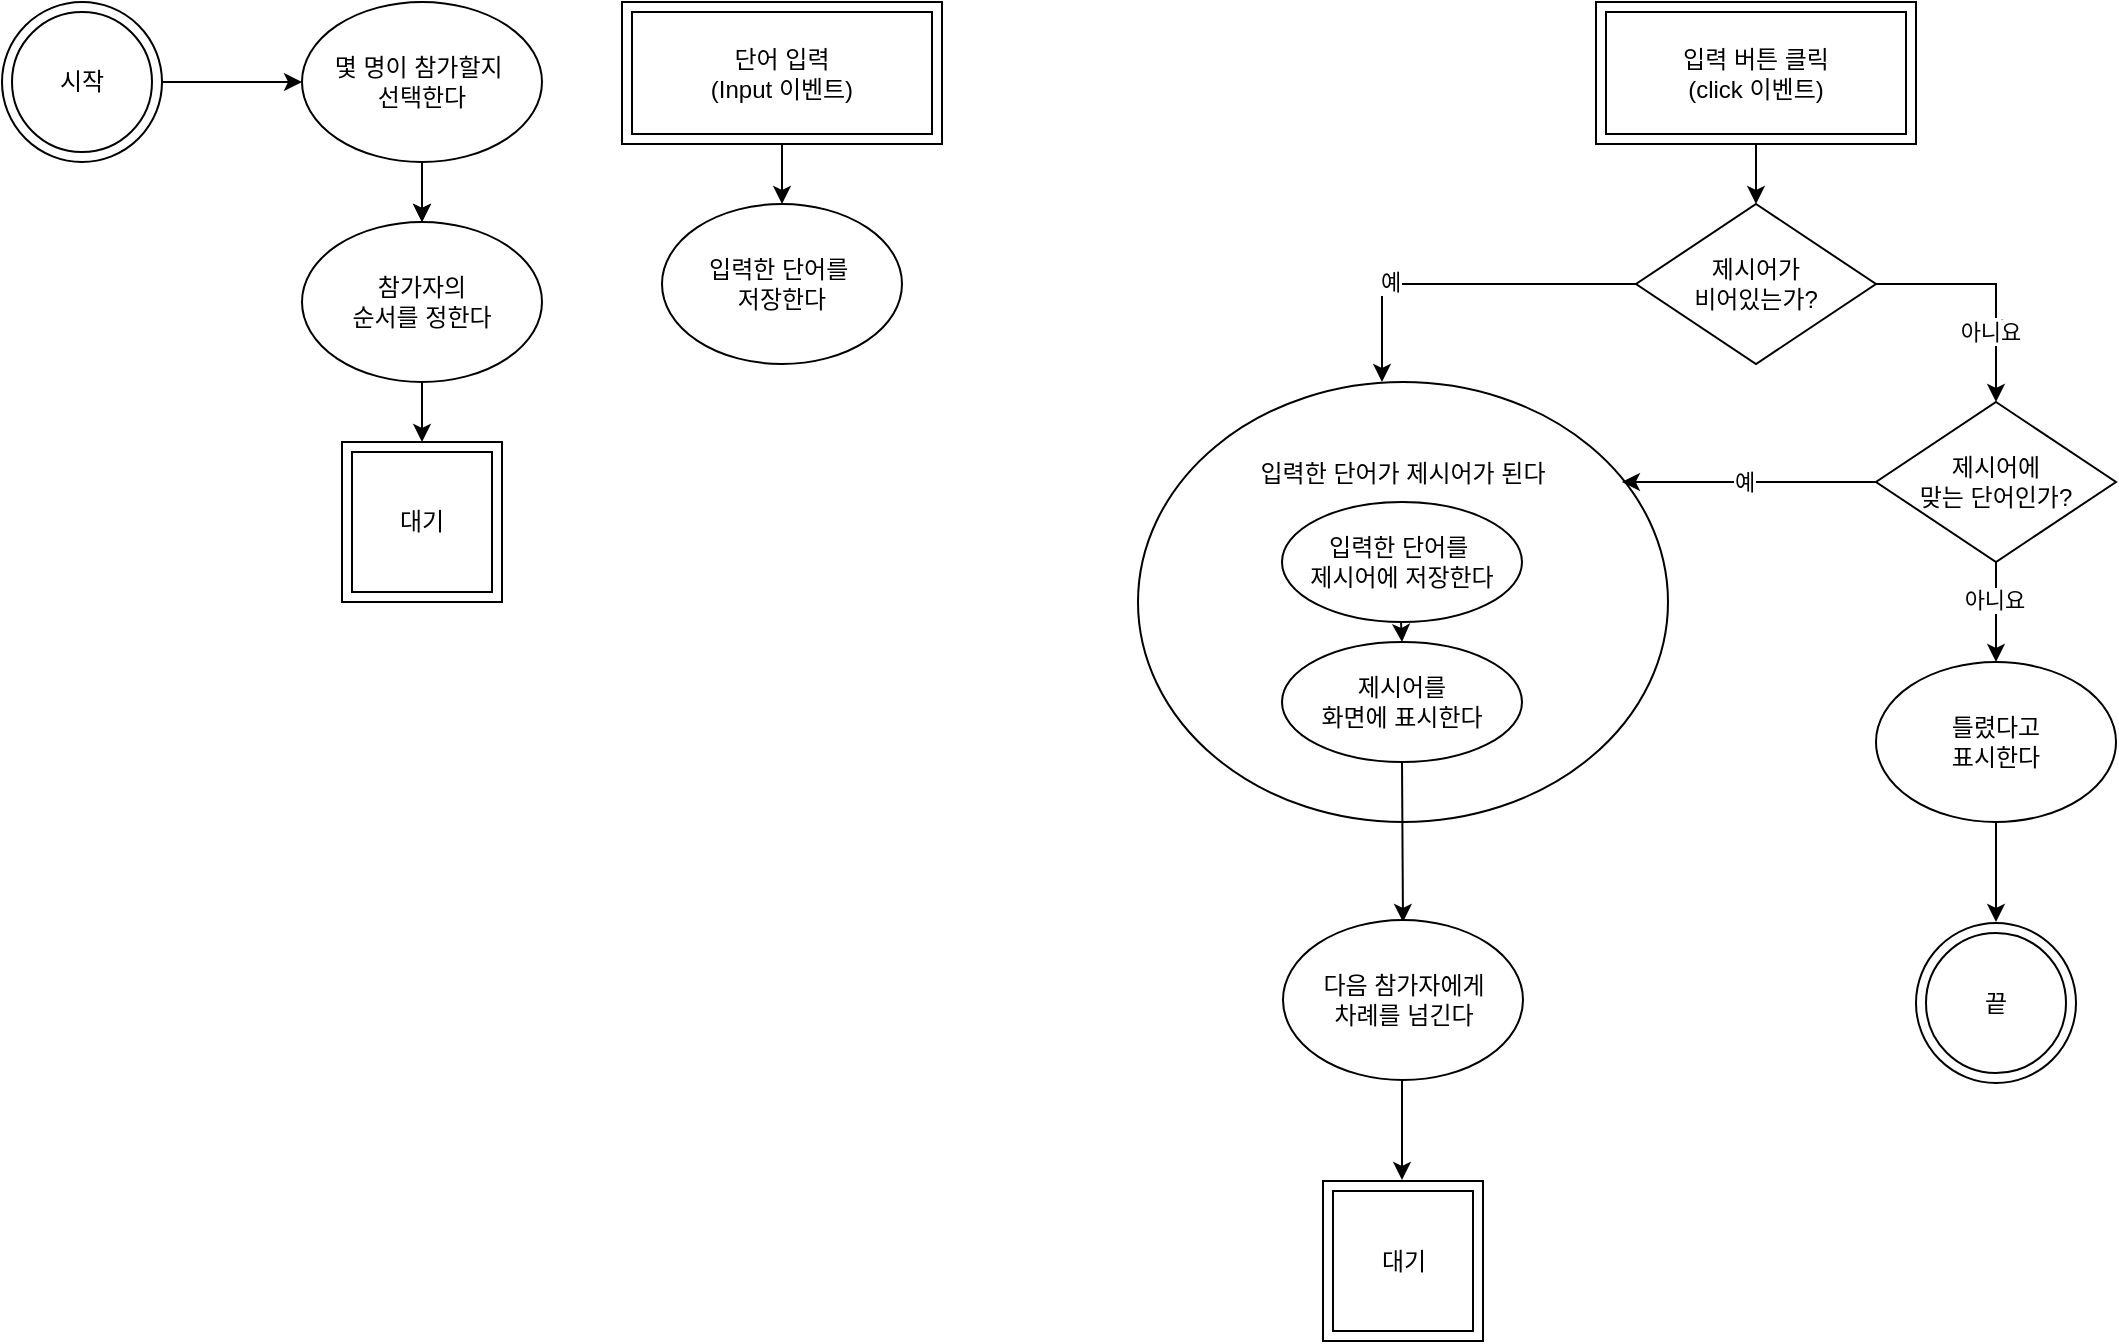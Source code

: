<mxfile version="24.8.6">
  <diagram name="페이지-1" id="SdGPpmju1qmPu9SceR_q">
    <mxGraphModel dx="826" dy="643" grid="1" gridSize="10" guides="1" tooltips="1" connect="1" arrows="1" fold="1" page="1" pageScale="1" pageWidth="827" pageHeight="1169" math="0" shadow="0">
      <root>
        <mxCell id="0" />
        <mxCell id="1" parent="0" />
        <mxCell id="38f0H6PRtak_OV9HSnb_-82" value="" style="ellipse;whiteSpace=wrap;html=1;aspect=fixed;" vertex="1" parent="1">
          <mxGeometry x="60" y="90" width="80" height="80" as="geometry" />
        </mxCell>
        <mxCell id="38f0H6PRtak_OV9HSnb_-83" value="시작" style="ellipse;whiteSpace=wrap;html=1;aspect=fixed;fontFamily=Lucida Console;" vertex="1" parent="1">
          <mxGeometry x="65" y="95" width="70" height="70" as="geometry" />
        </mxCell>
        <mxCell id="38f0H6PRtak_OV9HSnb_-84" value="" style="endArrow=classic;html=1;rounded=0;exitX=1;exitY=0.5;exitDx=0;exitDy=0;" edge="1" parent="1" source="38f0H6PRtak_OV9HSnb_-82" target="38f0H6PRtak_OV9HSnb_-86">
          <mxGeometry width="50" height="50" relative="1" as="geometry">
            <mxPoint x="410" y="380" as="sourcePoint" />
            <mxPoint x="190" y="130" as="targetPoint" />
          </mxGeometry>
        </mxCell>
        <mxCell id="38f0H6PRtak_OV9HSnb_-85" value="" style="edgeStyle=orthogonalEdgeStyle;rounded=0;orthogonalLoop=1;jettySize=auto;html=1;" edge="1" parent="1" source="38f0H6PRtak_OV9HSnb_-86" target="38f0H6PRtak_OV9HSnb_-88">
          <mxGeometry relative="1" as="geometry" />
        </mxCell>
        <mxCell id="38f0H6PRtak_OV9HSnb_-86" value="몇 명이 참가할지&amp;nbsp;&lt;div&gt;선택한다&lt;/div&gt;" style="ellipse;whiteSpace=wrap;html=1;" vertex="1" parent="1">
          <mxGeometry x="210" y="90" width="120" height="80" as="geometry" />
        </mxCell>
        <mxCell id="38f0H6PRtak_OV9HSnb_-87" value="" style="endArrow=classic;html=1;rounded=0;exitX=0.5;exitY=1;exitDx=0;exitDy=0;" edge="1" parent="1" source="38f0H6PRtak_OV9HSnb_-86">
          <mxGeometry width="50" height="50" relative="1" as="geometry">
            <mxPoint x="410" y="380" as="sourcePoint" />
            <mxPoint x="270" y="200" as="targetPoint" />
          </mxGeometry>
        </mxCell>
        <mxCell id="38f0H6PRtak_OV9HSnb_-88" value="참가자의&lt;div&gt;순서를 정한다&lt;/div&gt;" style="ellipse;whiteSpace=wrap;html=1;" vertex="1" parent="1">
          <mxGeometry x="210" y="200" width="120" height="80" as="geometry" />
        </mxCell>
        <mxCell id="38f0H6PRtak_OV9HSnb_-89" value="" style="endArrow=classic;html=1;rounded=0;" edge="1" parent="1">
          <mxGeometry width="50" height="50" relative="1" as="geometry">
            <mxPoint x="270" y="280" as="sourcePoint" />
            <mxPoint x="270" y="310" as="targetPoint" />
          </mxGeometry>
        </mxCell>
        <mxCell id="38f0H6PRtak_OV9HSnb_-90" value="입력한 단어가&amp;nbsp;&lt;span style=&quot;background-color: initial;&quot;&gt;제시어가 된다&lt;/span&gt;&lt;div&gt;&lt;span style=&quot;background-color: initial;&quot;&gt;&lt;br&gt;&lt;/span&gt;&lt;/div&gt;&lt;div&gt;&lt;span style=&quot;background-color: initial;&quot;&gt;&lt;br&gt;&lt;/span&gt;&lt;/div&gt;&lt;div&gt;&lt;span style=&quot;background-color: initial;&quot;&gt;&lt;br&gt;&lt;/span&gt;&lt;/div&gt;&lt;div&gt;&lt;span style=&quot;background-color: initial;&quot;&gt;&lt;br&gt;&lt;/span&gt;&lt;/div&gt;&lt;div&gt;&lt;span style=&quot;background-color: initial;&quot;&gt;&lt;br&gt;&lt;/span&gt;&lt;/div&gt;&lt;div&gt;&lt;span style=&quot;background-color: initial;&quot;&gt;&lt;br&gt;&lt;/span&gt;&lt;/div&gt;&lt;div&gt;&lt;span style=&quot;background-color: initial;&quot;&gt;&lt;br&gt;&lt;/span&gt;&lt;/div&gt;&lt;div&gt;&lt;span style=&quot;background-color: initial;&quot;&gt;&lt;br&gt;&lt;/span&gt;&lt;/div&gt;&lt;div&gt;&lt;span style=&quot;background-color: initial;&quot;&gt;&lt;br&gt;&lt;/span&gt;&lt;/div&gt;" style="ellipse;whiteSpace=wrap;html=1;" vertex="1" parent="1">
          <mxGeometry x="628" y="280" width="265" height="220" as="geometry" />
        </mxCell>
        <mxCell id="38f0H6PRtak_OV9HSnb_-91" value="" style="endArrow=classic;html=1;rounded=0;exitX=0;exitY=0.5;exitDx=0;exitDy=0;entryX=0.913;entryY=0.227;entryDx=0;entryDy=0;entryPerimeter=0;" edge="1" parent="1" source="38f0H6PRtak_OV9HSnb_-114" target="38f0H6PRtak_OV9HSnb_-90">
          <mxGeometry width="50" height="50" relative="1" as="geometry">
            <mxPoint x="997" y="320" as="sourcePoint" />
            <mxPoint x="877" y="330" as="targetPoint" />
          </mxGeometry>
        </mxCell>
        <mxCell id="38f0H6PRtak_OV9HSnb_-92" value="예" style="edgeLabel;html=1;align=center;verticalAlign=middle;resizable=0;points=[];" vertex="1" connectable="0" parent="38f0H6PRtak_OV9HSnb_-91">
          <mxGeometry x="0.04" relative="1" as="geometry">
            <mxPoint as="offset" />
          </mxGeometry>
        </mxCell>
        <mxCell id="38f0H6PRtak_OV9HSnb_-93" value="" style="endArrow=classic;html=1;rounded=0;exitX=0.5;exitY=1;exitDx=0;exitDy=0;" edge="1" parent="1" source="38f0H6PRtak_OV9HSnb_-114">
          <mxGeometry width="50" height="50" relative="1" as="geometry">
            <mxPoint x="1052" y="349" as="sourcePoint" />
            <mxPoint x="1057" y="420" as="targetPoint" />
          </mxGeometry>
        </mxCell>
        <mxCell id="38f0H6PRtak_OV9HSnb_-94" value="아니요" style="edgeLabel;html=1;align=center;verticalAlign=middle;resizable=0;points=[];" vertex="1" connectable="0" parent="38f0H6PRtak_OV9HSnb_-93">
          <mxGeometry x="-0.24" y="-1" relative="1" as="geometry">
            <mxPoint as="offset" />
          </mxGeometry>
        </mxCell>
        <mxCell id="38f0H6PRtak_OV9HSnb_-95" value="틀렸다고&lt;div&gt;표시한다&lt;/div&gt;" style="ellipse;whiteSpace=wrap;html=1;" vertex="1" parent="1">
          <mxGeometry x="997" y="420" width="120" height="80" as="geometry" />
        </mxCell>
        <mxCell id="38f0H6PRtak_OV9HSnb_-96" value="" style="endArrow=classic;html=1;rounded=0;exitX=0.5;exitY=1;exitDx=0;exitDy=0;" edge="1" parent="1" source="38f0H6PRtak_OV9HSnb_-95">
          <mxGeometry width="50" height="50" relative="1" as="geometry">
            <mxPoint x="1107" y="460" as="sourcePoint" />
            <mxPoint x="1057" y="550" as="targetPoint" />
          </mxGeometry>
        </mxCell>
        <mxCell id="38f0H6PRtak_OV9HSnb_-97" value="" style="ellipse;whiteSpace=wrap;html=1;aspect=fixed;" vertex="1" parent="1">
          <mxGeometry x="1017" y="550.5" width="80" height="80" as="geometry" />
        </mxCell>
        <mxCell id="38f0H6PRtak_OV9HSnb_-98" value="끝" style="ellipse;whiteSpace=wrap;html=1;aspect=fixed;fontFamily=Lucida Console;" vertex="1" parent="1">
          <mxGeometry x="1022" y="555.5" width="70" height="70" as="geometry" />
        </mxCell>
        <mxCell id="38f0H6PRtak_OV9HSnb_-99" value="" style="whiteSpace=wrap;html=1;aspect=fixed;" vertex="1" parent="1">
          <mxGeometry x="230" y="310" width="80" height="80" as="geometry" />
        </mxCell>
        <mxCell id="38f0H6PRtak_OV9HSnb_-100" value="대기" style="whiteSpace=wrap;html=1;aspect=fixed;" vertex="1" parent="1">
          <mxGeometry x="235" y="315" width="70" height="70" as="geometry" />
        </mxCell>
        <mxCell id="38f0H6PRtak_OV9HSnb_-101" value="" style="whiteSpace=wrap;html=1;aspect=fixed;" vertex="1" parent="1">
          <mxGeometry x="370" y="90" width="160" height="71" as="geometry" />
        </mxCell>
        <mxCell id="38f0H6PRtak_OV9HSnb_-102" value="단어 입력&lt;div&gt;(Input 이벤트)&lt;/div&gt;" style="whiteSpace=wrap;html=1;aspect=fixed;" vertex="1" parent="1">
          <mxGeometry x="375" y="95" width="150" height="61" as="geometry" />
        </mxCell>
        <mxCell id="38f0H6PRtak_OV9HSnb_-103" value="" style="endArrow=classic;html=1;rounded=0;exitX=0.5;exitY=1;exitDx=0;exitDy=0;" edge="1" parent="1">
          <mxGeometry width="50" height="50" relative="1" as="geometry">
            <mxPoint x="450" y="161" as="sourcePoint" />
            <mxPoint x="450" y="191" as="targetPoint" />
          </mxGeometry>
        </mxCell>
        <mxCell id="38f0H6PRtak_OV9HSnb_-104" value="입력한 단어를&amp;nbsp;&lt;div&gt;저장한다&lt;/div&gt;" style="ellipse;whiteSpace=wrap;html=1;" vertex="1" parent="1">
          <mxGeometry x="390" y="191" width="120" height="80" as="geometry" />
        </mxCell>
        <mxCell id="38f0H6PRtak_OV9HSnb_-105" value="" style="whiteSpace=wrap;html=1;aspect=fixed;" vertex="1" parent="1">
          <mxGeometry x="857" y="90" width="160" height="71" as="geometry" />
        </mxCell>
        <mxCell id="38f0H6PRtak_OV9HSnb_-106" value="입력 버튼 클릭&lt;br&gt;&lt;div&gt;(click 이벤트)&lt;/div&gt;" style="whiteSpace=wrap;html=1;aspect=fixed;" vertex="1" parent="1">
          <mxGeometry x="862" y="95" width="150" height="61" as="geometry" />
        </mxCell>
        <mxCell id="38f0H6PRtak_OV9HSnb_-107" value="" style="endArrow=classic;html=1;rounded=0;exitX=0.5;exitY=1;exitDx=0;exitDy=0;" edge="1" parent="1">
          <mxGeometry width="50" height="50" relative="1" as="geometry">
            <mxPoint x="937" y="161" as="sourcePoint" />
            <mxPoint x="937" y="191" as="targetPoint" />
          </mxGeometry>
        </mxCell>
        <mxCell id="38f0H6PRtak_OV9HSnb_-108" value="제시어가&lt;div&gt;비어있는가?&lt;/div&gt;" style="rhombus;whiteSpace=wrap;html=1;" vertex="1" parent="1">
          <mxGeometry x="877" y="191" width="120" height="80" as="geometry" />
        </mxCell>
        <mxCell id="38f0H6PRtak_OV9HSnb_-109" value="" style="endArrow=classic;html=1;rounded=0;exitX=0;exitY=0.5;exitDx=0;exitDy=0;" edge="1" parent="1" source="38f0H6PRtak_OV9HSnb_-108">
          <mxGeometry width="50" height="50" relative="1" as="geometry">
            <mxPoint x="1047" y="370" as="sourcePoint" />
            <mxPoint x="750" y="280" as="targetPoint" />
            <Array as="points">
              <mxPoint x="750" y="231" />
            </Array>
          </mxGeometry>
        </mxCell>
        <mxCell id="38f0H6PRtak_OV9HSnb_-110" value="예" style="edgeLabel;html=1;align=center;verticalAlign=middle;resizable=0;points=[];" vertex="1" connectable="0" parent="38f0H6PRtak_OV9HSnb_-109">
          <mxGeometry x="0.395" y="-1" relative="1" as="geometry">
            <mxPoint as="offset" />
          </mxGeometry>
        </mxCell>
        <mxCell id="38f0H6PRtak_OV9HSnb_-111" value="" style="endArrow=classic;html=1;rounded=0;exitX=1;exitY=0.5;exitDx=0;exitDy=0;" edge="1" parent="1" source="38f0H6PRtak_OV9HSnb_-108">
          <mxGeometry width="50" height="50" relative="1" as="geometry">
            <mxPoint x="1072" y="241" as="sourcePoint" />
            <mxPoint x="1057" y="290" as="targetPoint" />
            <Array as="points">
              <mxPoint x="1057" y="231" />
            </Array>
          </mxGeometry>
        </mxCell>
        <mxCell id="38f0H6PRtak_OV9HSnb_-112" value="예" style="edgeLabel;html=1;align=center;verticalAlign=middle;resizable=0;points=[];" vertex="1" connectable="0" parent="38f0H6PRtak_OV9HSnb_-111">
          <mxGeometry x="0.395" y="-1" relative="1" as="geometry">
            <mxPoint as="offset" />
          </mxGeometry>
        </mxCell>
        <mxCell id="38f0H6PRtak_OV9HSnb_-113" value="아니요" style="edgeLabel;html=1;align=center;verticalAlign=middle;resizable=0;points=[];" vertex="1" connectable="0" parent="38f0H6PRtak_OV9HSnb_-111">
          <mxGeometry x="0.412" y="-3" relative="1" as="geometry">
            <mxPoint as="offset" />
          </mxGeometry>
        </mxCell>
        <mxCell id="38f0H6PRtak_OV9HSnb_-114" value="제시어에&lt;div&gt;맞는 단어인가?&lt;/div&gt;" style="rhombus;whiteSpace=wrap;html=1;" vertex="1" parent="1">
          <mxGeometry x="997" y="290" width="120" height="80" as="geometry" />
        </mxCell>
        <mxCell id="38f0H6PRtak_OV9HSnb_-115" value="" style="endArrow=classic;html=1;rounded=0;exitX=0.5;exitY=1;exitDx=0;exitDy=0;" edge="1" parent="1" source="38f0H6PRtak_OV9HSnb_-121">
          <mxGeometry width="50" height="50" relative="1" as="geometry">
            <mxPoint x="760.5" y="500" as="sourcePoint" />
            <mxPoint x="760.5" y="550" as="targetPoint" />
          </mxGeometry>
        </mxCell>
        <mxCell id="38f0H6PRtak_OV9HSnb_-116" value="다음 참가자에게&lt;div&gt;차례를 넘긴다&lt;/div&gt;" style="ellipse;whiteSpace=wrap;html=1;" vertex="1" parent="1">
          <mxGeometry x="700.5" y="549" width="120" height="80" as="geometry" />
        </mxCell>
        <mxCell id="38f0H6PRtak_OV9HSnb_-117" value="" style="endArrow=classic;html=1;rounded=0;exitX=0.5;exitY=1;exitDx=0;exitDy=0;" edge="1" parent="1">
          <mxGeometry width="50" height="50" relative="1" as="geometry">
            <mxPoint x="760" y="629" as="sourcePoint" />
            <mxPoint x="760" y="679" as="targetPoint" />
          </mxGeometry>
        </mxCell>
        <mxCell id="38f0H6PRtak_OV9HSnb_-118" value="" style="whiteSpace=wrap;html=1;aspect=fixed;" vertex="1" parent="1">
          <mxGeometry x="720.5" y="679.5" width="80" height="80" as="geometry" />
        </mxCell>
        <mxCell id="38f0H6PRtak_OV9HSnb_-119" value="대기" style="whiteSpace=wrap;html=1;aspect=fixed;" vertex="1" parent="1">
          <mxGeometry x="725.5" y="684.5" width="70" height="70" as="geometry" />
        </mxCell>
        <mxCell id="38f0H6PRtak_OV9HSnb_-120" value="입력한 단어를&amp;nbsp;&lt;div&gt;제시어에 저장한다&lt;/div&gt;" style="ellipse;whiteSpace=wrap;html=1;" vertex="1" parent="1">
          <mxGeometry x="700" y="340" width="120" height="60" as="geometry" />
        </mxCell>
        <mxCell id="38f0H6PRtak_OV9HSnb_-121" value="제시어를&lt;div&gt;화면에 표시한다&lt;/div&gt;" style="ellipse;whiteSpace=wrap;html=1;" vertex="1" parent="1">
          <mxGeometry x="700" y="410" width="120" height="60" as="geometry" />
        </mxCell>
        <mxCell id="38f0H6PRtak_OV9HSnb_-122" value="" style="endArrow=classic;html=1;rounded=0;exitX=0.5;exitY=1;exitDx=0;exitDy=0;" edge="1" parent="1">
          <mxGeometry width="50" height="50" relative="1" as="geometry">
            <mxPoint x="759.5" y="400" as="sourcePoint" />
            <mxPoint x="760" y="410" as="targetPoint" />
          </mxGeometry>
        </mxCell>
      </root>
    </mxGraphModel>
  </diagram>
</mxfile>
